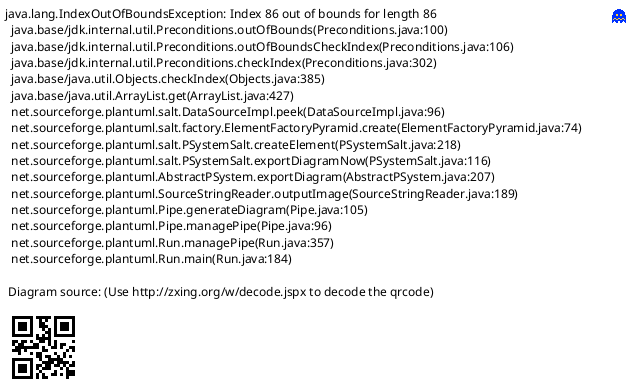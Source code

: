 @startuml
title טבלת מעקב - Сравнение методов поиска максимума
skinparam backgroundColor white
skinparam {
    defaultFontSize 12
    defaultTextAlignment center
}

salt
{
    {^"Массив: [1,-5,10,-2,4,6,-7,8,-9,3]"
    
    {^"Метод A (Линейный поиск)"
    |= Шаг |= Текущий индекс |= Сравнение |= Максимум
    | 1 | 9 | 3 | 3
    | 2 | 8 | max(-9,3) | 3
    | 3 | 7 | max(8,3) | 8
    | 4 | 6 | max(-7,8) | 8
    | 5 | 5 | max(6,8) | 8
    | 6 | 4 | max(4,8) | 8
    | 7 | 3 | max(-2,8) | 8
    | 8 | 2 | max(10,8) | 10
    | 9 | 1 | max(-5,10) | 10
    | 10 | 0 | max(1,10) | 10
    }

    {^"Метод B (Бинарный поиск)"
    |= Уровень |= Левая часть |= Правая часть |= Максимум
    | 1 | [1,-5,10,-2,4] | [6,-7,8,-9,3] | max(10,8)=10
    | 2.1 | [1,-5] | [10,-2,4] | max(1,10)=10
    | 2.2 | [6,-7] | [8,-9,3] | max(6,8)=8
    | 3.1 | [1] | [-5] | max(1,-5)=1
    | 3.2 | [10] | [-2,4] | max(10,4)=10
    | 3.3 | [6] | [-7] | max(6,-7)=6
    | 3.4 | [8] | [-9,3] | max(8,3)=8
    }
}

legend right
    Как читать таблицу:
    Метод A: линейно сравнивает
    элементы справа налево
    
    Метод B: делит массив
    пополам на каждом шаге
    
    Оба метода находят
    максимум = 10
end legend

@enduml
